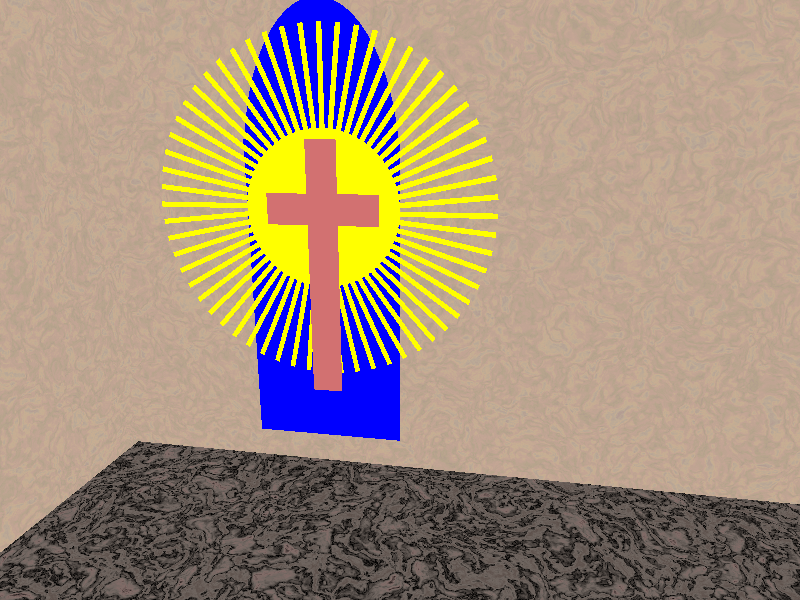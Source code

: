 #include "colors.inc"
#include "glass.inc"
#include "textures.inc"
#include "stones1.inc"
#include "transforms.inc"

camera {
	location <25, 30, -55>
	look_at <15, 15, 0>
}

light_source { <0,30,-10> White }

union {
    plane { x, -15 }    
    plane { z, 0.1 }
    texture {
        T_Grnt7
        scale 5
    }
}

plane {
    y, -3    

    texture {        
        T_Grnt15
        scale 8
    }
}

// window
union {    
    
    // window background
    intersection {
        sphere {
            <7.5, 30, 0> 7.5
            scale <1,2,1>
            translate -33*y
        }
        box { <0, 30, 0>, <30, 50, 0.00000015> }
    }
    
    box { 0, <15, 30, 0> }        
    
    pigment { Blue }
    texture { NBoldglass }
}

// cross
union {    
    box { <6, 5, 0>, <9, 30, -0.0002> }
    box { <2, 22, 0>, <13, 25, -0.0002> }    
    translate -0.0015*z
    pigment { Brown }
    texture { NBoldglass }
}

// light circle behind cross
intersection {
    sphere { <7.5, 23.5, 0> 7.5 }
    box { <0, 15, 0>, <30, 50, 0.00015> }
    pigment { Yellow }
    texture { NBoldglass }
    translate -0.001*z
}

// shine lines
#declare Line = box {
	<7.5, 23.5, 0>, <8, 40, -0.0002>
	pigment { Yellow }
	texture { NBoldglass }
}

union {
	#declare lineAngle = 0;
	
	#while ( lineAngle <= 60 )
	
	    object { Line Rotate_Around_Trans( lineAngle*6*z, <7.5, 23.5, 0> ) }	    
	    
	    #declare lineAngle = lineAngle + 1;
	#end	
}